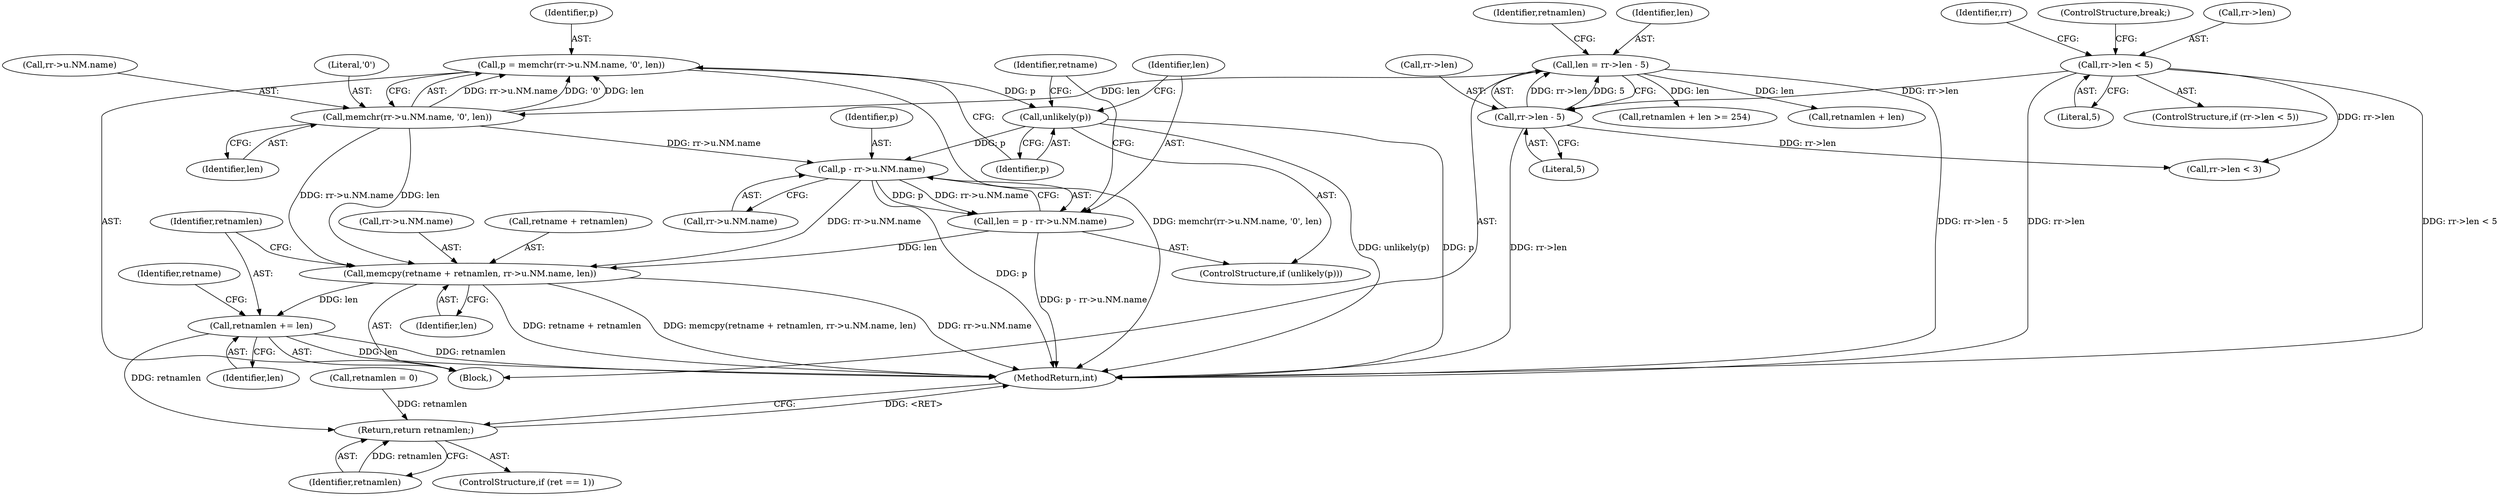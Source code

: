 digraph "0_linux_99d825822eade8d827a1817357cbf3f889a552d6@API" {
"1000329" [label="(Call,p = memchr(rr->u.NM.name, '\0', len))"];
"1000331" [label="(Call,memchr(rr->u.NM.name, '\0', len))"];
"1000311" [label="(Call,len = rr->len - 5)"];
"1000313" [label="(Call,rr->len - 5)"];
"1000273" [label="(Call,rr->len < 5)"];
"1000342" [label="(Call,unlikely(p))"];
"1000346" [label="(Call,p - rr->u.NM.name)"];
"1000344" [label="(Call,len = p - rr->u.NM.name)"];
"1000355" [label="(Call,memcpy(retname + retnamlen, rr->u.NM.name, len))"];
"1000367" [label="(Call,retnamlen += len)"];
"1000399" [label="(Return,return retnamlen;)"];
"1000209" [label="(Block,)"];
"1000116" [label="(Call,retnamlen = 0)"];
"1000330" [label="(Identifier,p)"];
"1000400" [label="(Identifier,retnamlen)"];
"1000359" [label="(Call,rr->u.NM.name)"];
"1000348" [label="(Call,rr->u.NM.name)"];
"1000321" [label="(Identifier,retnamlen)"];
"1000366" [label="(Identifier,len)"];
"1000372" [label="(Identifier,retname)"];
"1000329" [label="(Call,p = memchr(rr->u.NM.name, '\0', len))"];
"1000168" [label="(Call,rr->len < 3)"];
"1000277" [label="(Literal,5)"];
"1000313" [label="(Call,rr->len - 5)"];
"1000367" [label="(Call,retnamlen += len)"];
"1000368" [label="(Identifier,retnamlen)"];
"1000343" [label="(Identifier,p)"];
"1000342" [label="(Call,unlikely(p))"];
"1000314" [label="(Call,rr->len)"];
"1000399" [label="(Return,return retnamlen;)"];
"1000357" [label="(Identifier,retname)"];
"1000272" [label="(ControlStructure,if (rr->len < 5))"];
"1000344" [label="(Call,len = p - rr->u.NM.name)"];
"1000369" [label="(Identifier,len)"];
"1000311" [label="(Call,len = rr->len - 5)"];
"1000395" [label="(ControlStructure,if (ret == 1))"];
"1000341" [label="(ControlStructure,if (unlikely(p)))"];
"1000345" [label="(Identifier,len)"];
"1000273" [label="(Call,rr->len < 5)"];
"1000356" [label="(Call,retname + retnamlen)"];
"1000332" [label="(Call,rr->u.NM.name)"];
"1000284" [label="(Identifier,rr)"];
"1000346" [label="(Call,p - rr->u.NM.name)"];
"1000319" [label="(Call,retnamlen + len >= 254)"];
"1000331" [label="(Call,memchr(rr->u.NM.name, '\0', len))"];
"1000312" [label="(Identifier,len)"];
"1000340" [label="(Identifier,len)"];
"1000317" [label="(Literal,5)"];
"1000355" [label="(Call,memcpy(retname + retnamlen, rr->u.NM.name, len))"];
"1000278" [label="(ControlStructure,break;)"];
"1000347" [label="(Identifier,p)"];
"1000339" [label="(Literal,'\0')"];
"1000274" [label="(Call,rr->len)"];
"1000320" [label="(Call,retnamlen + len)"];
"1000414" [label="(MethodReturn,int)"];
"1000329" -> "1000209"  [label="AST: "];
"1000329" -> "1000331"  [label="CFG: "];
"1000330" -> "1000329"  [label="AST: "];
"1000331" -> "1000329"  [label="AST: "];
"1000343" -> "1000329"  [label="CFG: "];
"1000329" -> "1000414"  [label="DDG: memchr(rr->u.NM.name, '\0', len)"];
"1000331" -> "1000329"  [label="DDG: rr->u.NM.name"];
"1000331" -> "1000329"  [label="DDG: '\0'"];
"1000331" -> "1000329"  [label="DDG: len"];
"1000329" -> "1000342"  [label="DDG: p"];
"1000331" -> "1000340"  [label="CFG: "];
"1000332" -> "1000331"  [label="AST: "];
"1000339" -> "1000331"  [label="AST: "];
"1000340" -> "1000331"  [label="AST: "];
"1000311" -> "1000331"  [label="DDG: len"];
"1000331" -> "1000346"  [label="DDG: rr->u.NM.name"];
"1000331" -> "1000355"  [label="DDG: rr->u.NM.name"];
"1000331" -> "1000355"  [label="DDG: len"];
"1000311" -> "1000209"  [label="AST: "];
"1000311" -> "1000313"  [label="CFG: "];
"1000312" -> "1000311"  [label="AST: "];
"1000313" -> "1000311"  [label="AST: "];
"1000321" -> "1000311"  [label="CFG: "];
"1000311" -> "1000414"  [label="DDG: rr->len - 5"];
"1000313" -> "1000311"  [label="DDG: rr->len"];
"1000313" -> "1000311"  [label="DDG: 5"];
"1000311" -> "1000319"  [label="DDG: len"];
"1000311" -> "1000320"  [label="DDG: len"];
"1000313" -> "1000317"  [label="CFG: "];
"1000314" -> "1000313"  [label="AST: "];
"1000317" -> "1000313"  [label="AST: "];
"1000313" -> "1000414"  [label="DDG: rr->len"];
"1000313" -> "1000168"  [label="DDG: rr->len"];
"1000273" -> "1000313"  [label="DDG: rr->len"];
"1000273" -> "1000272"  [label="AST: "];
"1000273" -> "1000277"  [label="CFG: "];
"1000274" -> "1000273"  [label="AST: "];
"1000277" -> "1000273"  [label="AST: "];
"1000278" -> "1000273"  [label="CFG: "];
"1000284" -> "1000273"  [label="CFG: "];
"1000273" -> "1000414"  [label="DDG: rr->len"];
"1000273" -> "1000414"  [label="DDG: rr->len < 5"];
"1000273" -> "1000168"  [label="DDG: rr->len"];
"1000342" -> "1000341"  [label="AST: "];
"1000342" -> "1000343"  [label="CFG: "];
"1000343" -> "1000342"  [label="AST: "];
"1000345" -> "1000342"  [label="CFG: "];
"1000357" -> "1000342"  [label="CFG: "];
"1000342" -> "1000414"  [label="DDG: p"];
"1000342" -> "1000414"  [label="DDG: unlikely(p)"];
"1000342" -> "1000346"  [label="DDG: p"];
"1000346" -> "1000344"  [label="AST: "];
"1000346" -> "1000348"  [label="CFG: "];
"1000347" -> "1000346"  [label="AST: "];
"1000348" -> "1000346"  [label="AST: "];
"1000344" -> "1000346"  [label="CFG: "];
"1000346" -> "1000414"  [label="DDG: p"];
"1000346" -> "1000344"  [label="DDG: p"];
"1000346" -> "1000344"  [label="DDG: rr->u.NM.name"];
"1000346" -> "1000355"  [label="DDG: rr->u.NM.name"];
"1000344" -> "1000341"  [label="AST: "];
"1000345" -> "1000344"  [label="AST: "];
"1000357" -> "1000344"  [label="CFG: "];
"1000344" -> "1000414"  [label="DDG: p - rr->u.NM.name"];
"1000344" -> "1000355"  [label="DDG: len"];
"1000355" -> "1000209"  [label="AST: "];
"1000355" -> "1000366"  [label="CFG: "];
"1000356" -> "1000355"  [label="AST: "];
"1000359" -> "1000355"  [label="AST: "];
"1000366" -> "1000355"  [label="AST: "];
"1000368" -> "1000355"  [label="CFG: "];
"1000355" -> "1000414"  [label="DDG: retname + retnamlen"];
"1000355" -> "1000414"  [label="DDG: memcpy(retname + retnamlen, rr->u.NM.name, len)"];
"1000355" -> "1000414"  [label="DDG: rr->u.NM.name"];
"1000355" -> "1000367"  [label="DDG: len"];
"1000367" -> "1000209"  [label="AST: "];
"1000367" -> "1000369"  [label="CFG: "];
"1000368" -> "1000367"  [label="AST: "];
"1000369" -> "1000367"  [label="AST: "];
"1000372" -> "1000367"  [label="CFG: "];
"1000367" -> "1000414"  [label="DDG: len"];
"1000367" -> "1000414"  [label="DDG: retnamlen"];
"1000367" -> "1000399"  [label="DDG: retnamlen"];
"1000399" -> "1000395"  [label="AST: "];
"1000399" -> "1000400"  [label="CFG: "];
"1000400" -> "1000399"  [label="AST: "];
"1000414" -> "1000399"  [label="CFG: "];
"1000399" -> "1000414"  [label="DDG: <RET>"];
"1000400" -> "1000399"  [label="DDG: retnamlen"];
"1000116" -> "1000399"  [label="DDG: retnamlen"];
}
